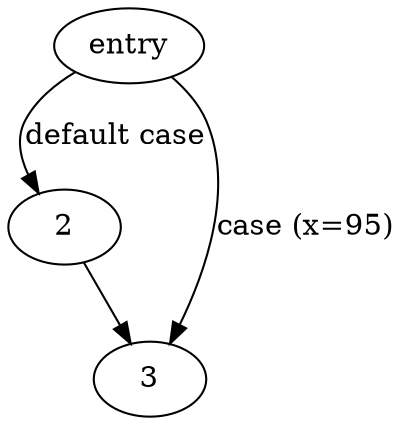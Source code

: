 digraph "acl_errno_valid" {
	// Node definitions.
	1 [label=entry];
	2;
	3;

	// Edge definitions.
	1 -> 2 [label="default case"];
	1 -> 3 [label="case (x=95)"];
	2 -> 3;
}